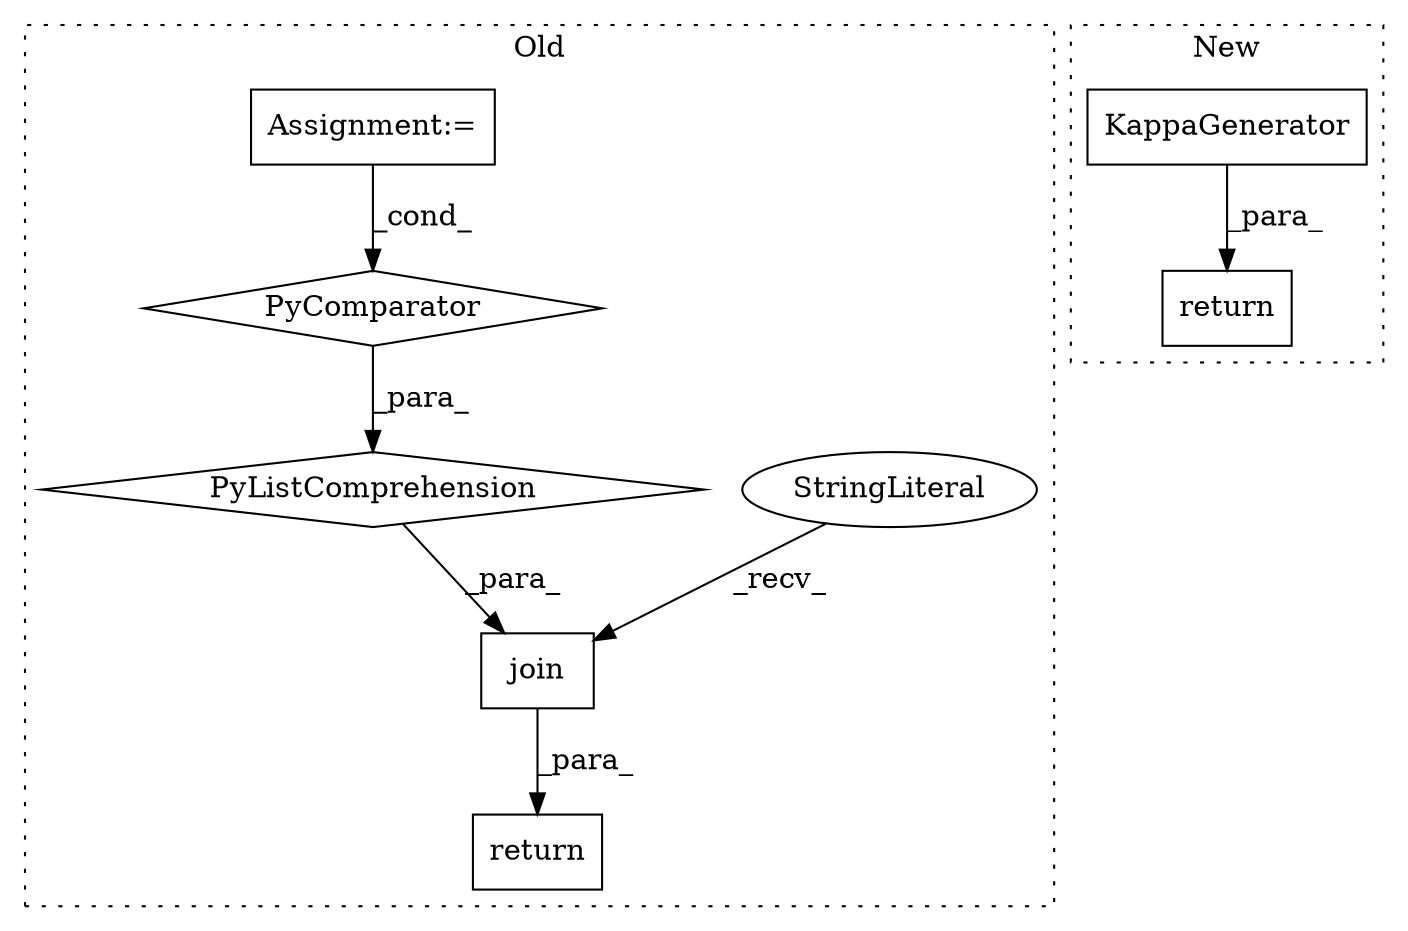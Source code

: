 digraph G {
subgraph cluster0 {
1 [label="return" a="41" s="6139" l="7" shape="box"];
3 [label="join" a="32" s="5874,6024" l="5,1" shape="box"];
4 [label="StringLiteral" a="45" s="5870" l="3" shape="ellipse"];
6 [label="PyListComprehension" a="109" s="5902" l="127" shape="diamond"];
7 [label="PyComparator" a="113" s="5985" l="36" shape="diamond"];
8 [label="Assignment:=" a="7" s="5985" l="36" shape="box"];
label = "Old";
style="dotted";
}
subgraph cluster1 {
2 [label="KappaGenerator" a="32" s="9457,9476" l="15,1" shape="box"];
5 [label="return" a="41" s="9450" l="7" shape="box"];
label = "New";
style="dotted";
}
2 -> 5 [label="_para_"];
3 -> 1 [label="_para_"];
4 -> 3 [label="_recv_"];
6 -> 3 [label="_para_"];
7 -> 6 [label="_para_"];
8 -> 7 [label="_cond_"];
}